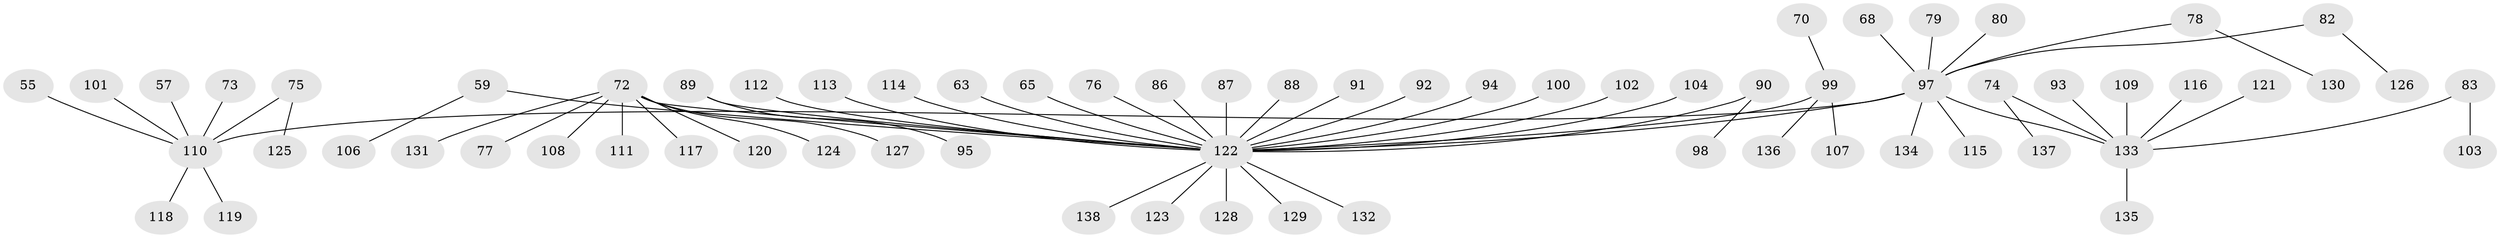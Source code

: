 // original degree distribution, {7: 0.014492753623188406, 10: 0.007246376811594203, 3: 0.13768115942028986, 4: 0.050724637681159424, 2: 0.2246376811594203, 8: 0.007246376811594203, 6: 0.014492753623188406, 5: 0.014492753623188406, 1: 0.5289855072463768}
// Generated by graph-tools (version 1.1) at 2025/54/03/09/25 04:54:01]
// undirected, 69 vertices, 68 edges
graph export_dot {
graph [start="1"]
  node [color=gray90,style=filled];
  55;
  57;
  59;
  63;
  65;
  68;
  70;
  72 [super="+69+60"];
  73;
  74;
  75;
  76;
  77;
  78;
  79;
  80;
  82;
  83;
  86;
  87;
  88;
  89;
  90;
  91;
  92;
  93;
  94;
  95;
  97 [super="+50+81+44+56+64"];
  98;
  99 [super="+25"];
  100;
  101;
  102;
  103;
  104;
  106;
  107;
  108;
  109;
  110 [super="+105+85"];
  111;
  112;
  113;
  114;
  115;
  116;
  117;
  118;
  119;
  120;
  121;
  122 [super="+11+35+33+43+53+38+61+62+28+46+52+36+58+66+71+48+49"];
  123;
  124;
  125;
  126;
  127;
  128;
  129;
  130;
  131;
  132;
  133 [super="+21+96"];
  134;
  135;
  136;
  137;
  138;
  55 -- 110;
  57 -- 110;
  59 -- 106;
  59 -- 122;
  63 -- 122;
  65 -- 122;
  68 -- 97;
  70 -- 99;
  72 -- 108;
  72 -- 111;
  72 -- 117;
  72 -- 120;
  72 -- 131;
  72 -- 124;
  72 -- 127;
  72 -- 77;
  72 -- 122;
  73 -- 110;
  74 -- 137;
  74 -- 133;
  75 -- 125;
  75 -- 110;
  76 -- 122;
  78 -- 130;
  78 -- 97;
  79 -- 97;
  80 -- 97;
  82 -- 126;
  82 -- 97;
  83 -- 103;
  83 -- 133;
  86 -- 122;
  87 -- 122;
  88 -- 122;
  89 -- 95;
  89 -- 122;
  90 -- 98;
  90 -- 122;
  91 -- 122;
  92 -- 122;
  93 -- 133;
  94 -- 122;
  97 -- 133;
  97 -- 134;
  97 -- 110;
  97 -- 115;
  97 -- 122;
  99 -- 107;
  99 -- 136;
  99 -- 122;
  100 -- 122;
  101 -- 110;
  102 -- 122;
  104 -- 122;
  109 -- 133;
  110 -- 118;
  110 -- 119;
  112 -- 122;
  113 -- 122;
  114 -- 122;
  116 -- 133;
  121 -- 133;
  122 -- 129;
  122 -- 138;
  122 -- 123;
  122 -- 132;
  122 -- 128;
  133 -- 135;
}
